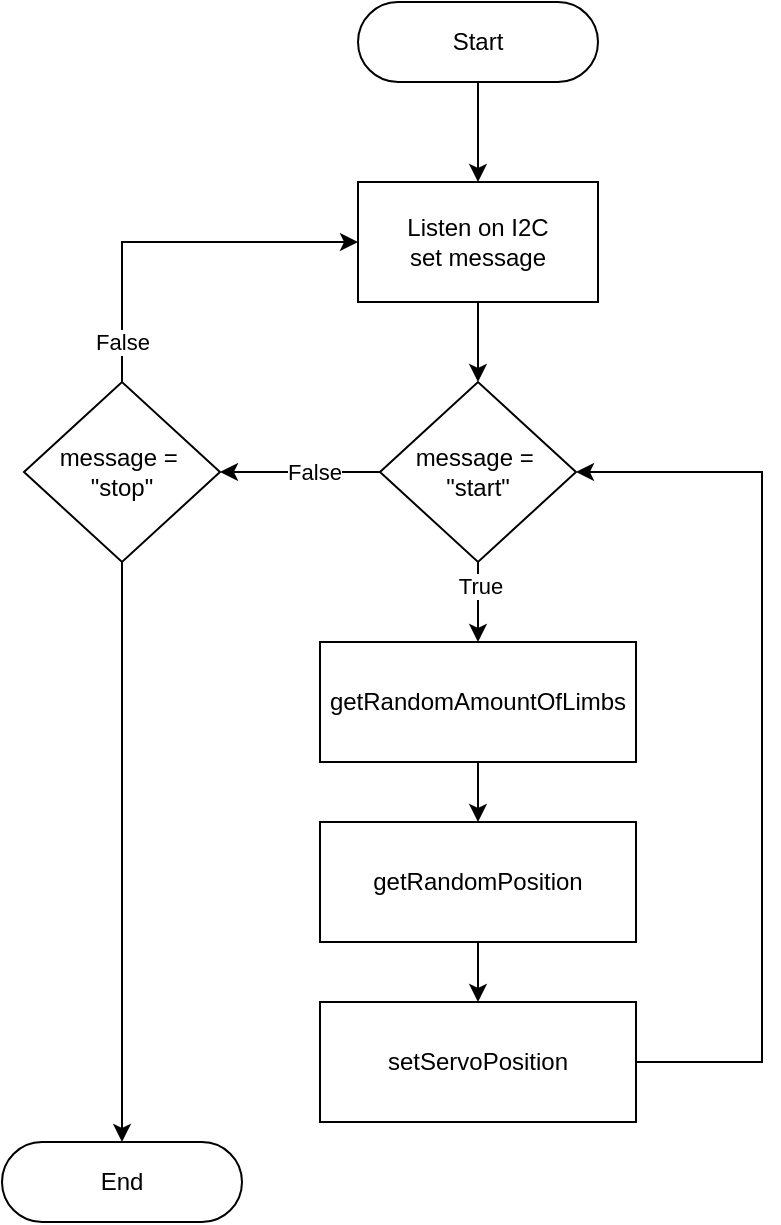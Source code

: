 <mxfile version="22.0.3" type="device">
  <diagram id="C5RBs43oDa-KdzZeNtuy" name="Page-1">
    <mxGraphModel dx="1418" dy="820" grid="1" gridSize="10" guides="1" tooltips="1" connect="1" arrows="1" fold="1" page="1" pageScale="1" pageWidth="827" pageHeight="1169" math="0" shadow="0">
      <root>
        <mxCell id="WIyWlLk6GJQsqaUBKTNV-0" />
        <mxCell id="WIyWlLk6GJQsqaUBKTNV-1" parent="WIyWlLk6GJQsqaUBKTNV-0" />
        <mxCell id="1vov9HSKPHIDoIfYnCH8-0" value="" style="edgeStyle=orthogonalEdgeStyle;rounded=0;orthogonalLoop=1;jettySize=auto;html=1;" parent="WIyWlLk6GJQsqaUBKTNV-1" source="1vov9HSKPHIDoIfYnCH8-1" target="1vov9HSKPHIDoIfYnCH8-3" edge="1">
          <mxGeometry relative="1" as="geometry" />
        </mxCell>
        <mxCell id="1vov9HSKPHIDoIfYnCH8-1" value="Start" style="rounded=1;whiteSpace=wrap;html=1;fontSize=12;glass=0;strokeWidth=1;shadow=0;arcSize=50;" parent="WIyWlLk6GJQsqaUBKTNV-1" vertex="1">
          <mxGeometry x="398" y="110" width="120" height="40" as="geometry" />
        </mxCell>
        <mxCell id="1vov9HSKPHIDoIfYnCH8-2" value="" style="edgeStyle=orthogonalEdgeStyle;rounded=0;orthogonalLoop=1;jettySize=auto;html=1;entryX=0.5;entryY=0;entryDx=0;entryDy=0;" parent="WIyWlLk6GJQsqaUBKTNV-1" source="1vov9HSKPHIDoIfYnCH8-3" target="1vov9HSKPHIDoIfYnCH8-13" edge="1">
          <mxGeometry relative="1" as="geometry">
            <mxPoint x="458" y="285" as="targetPoint" />
          </mxGeometry>
        </mxCell>
        <mxCell id="1vov9HSKPHIDoIfYnCH8-3" value="Listen on I2C&lt;br&gt;set message" style="whiteSpace=wrap;html=1;rounded=1;glass=0;strokeWidth=1;shadow=0;arcSize=0;" parent="WIyWlLk6GJQsqaUBKTNV-1" vertex="1">
          <mxGeometry x="398" y="200" width="120" height="60" as="geometry" />
        </mxCell>
        <mxCell id="1vov9HSKPHIDoIfYnCH8-23" value="" style="edgeStyle=orthogonalEdgeStyle;rounded=0;orthogonalLoop=1;jettySize=auto;html=1;" parent="WIyWlLk6GJQsqaUBKTNV-1" source="1vov9HSKPHIDoIfYnCH8-13" target="1vov9HSKPHIDoIfYnCH8-22" edge="1">
          <mxGeometry relative="1" as="geometry" />
        </mxCell>
        <mxCell id="1vov9HSKPHIDoIfYnCH8-24" value="False" style="edgeLabel;html=1;align=center;verticalAlign=middle;resizable=0;points=[];" parent="1vov9HSKPHIDoIfYnCH8-23" vertex="1" connectable="0">
          <mxGeometry x="-0.175" y="3" relative="1" as="geometry">
            <mxPoint y="-3" as="offset" />
          </mxGeometry>
        </mxCell>
        <mxCell id="1vov9HSKPHIDoIfYnCH8-35" value="" style="edgeStyle=orthogonalEdgeStyle;rounded=0;orthogonalLoop=1;jettySize=auto;html=1;" parent="WIyWlLk6GJQsqaUBKTNV-1" source="1vov9HSKPHIDoIfYnCH8-13" target="1vov9HSKPHIDoIfYnCH8-34" edge="1">
          <mxGeometry relative="1" as="geometry" />
        </mxCell>
        <mxCell id="1vov9HSKPHIDoIfYnCH8-36" value="True" style="edgeLabel;html=1;align=center;verticalAlign=middle;resizable=0;points=[];" parent="1vov9HSKPHIDoIfYnCH8-35" vertex="1" connectable="0">
          <mxGeometry x="-0.42" y="1" relative="1" as="geometry">
            <mxPoint as="offset" />
          </mxGeometry>
        </mxCell>
        <mxCell id="1vov9HSKPHIDoIfYnCH8-13" value="message =&amp;nbsp;&lt;br style=&quot;border-color: var(--border-color);&quot;&gt;&quot;start&quot;" style="rhombus;whiteSpace=wrap;html=1;rounded=1;glass=0;strokeWidth=1;shadow=0;arcSize=0;" parent="WIyWlLk6GJQsqaUBKTNV-1" vertex="1">
          <mxGeometry x="409" y="300" width="98" height="90" as="geometry" />
        </mxCell>
        <mxCell id="1vov9HSKPHIDoIfYnCH8-16" value="End" style="rounded=1;whiteSpace=wrap;html=1;fontSize=12;glass=0;strokeWidth=1;shadow=0;arcSize=50;" parent="WIyWlLk6GJQsqaUBKTNV-1" vertex="1">
          <mxGeometry x="220" y="680" width="120" height="40" as="geometry" />
        </mxCell>
        <mxCell id="1vov9HSKPHIDoIfYnCH8-27" style="edgeStyle=orthogonalEdgeStyle;rounded=0;orthogonalLoop=1;jettySize=auto;html=1;entryX=0;entryY=0.5;entryDx=0;entryDy=0;exitX=0.5;exitY=0;exitDx=0;exitDy=0;" parent="WIyWlLk6GJQsqaUBKTNV-1" source="1vov9HSKPHIDoIfYnCH8-22" target="1vov9HSKPHIDoIfYnCH8-3" edge="1">
          <mxGeometry relative="1" as="geometry">
            <Array as="points">
              <mxPoint x="280" y="230" />
            </Array>
          </mxGeometry>
        </mxCell>
        <mxCell id="1vov9HSKPHIDoIfYnCH8-28" value="False" style="edgeLabel;html=1;align=center;verticalAlign=middle;resizable=0;points=[];" parent="1vov9HSKPHIDoIfYnCH8-27" vertex="1" connectable="0">
          <mxGeometry x="-0.743" y="1" relative="1" as="geometry">
            <mxPoint x="1" y="4" as="offset" />
          </mxGeometry>
        </mxCell>
        <mxCell id="1vov9HSKPHIDoIfYnCH8-32" value="" style="edgeStyle=orthogonalEdgeStyle;rounded=0;orthogonalLoop=1;jettySize=auto;html=1;entryX=0.5;entryY=0;entryDx=0;entryDy=0;" parent="WIyWlLk6GJQsqaUBKTNV-1" source="1vov9HSKPHIDoIfYnCH8-22" target="1vov9HSKPHIDoIfYnCH8-16" edge="1">
          <mxGeometry relative="1" as="geometry">
            <mxPoint x="280" y="430" as="targetPoint" />
            <Array as="points" />
          </mxGeometry>
        </mxCell>
        <mxCell id="1vov9HSKPHIDoIfYnCH8-33" value="True" style="edgeLabel;html=1;align=center;verticalAlign=middle;resizable=0;points=[];" parent="1vov9HSKPHIDoIfYnCH8-32" vertex="1" connectable="0">
          <mxGeometry x="-0.305" y="-1" relative="1" as="geometry">
            <mxPoint x="1" y="-132" as="offset" />
          </mxGeometry>
        </mxCell>
        <mxCell id="1vov9HSKPHIDoIfYnCH8-22" value="message =&amp;nbsp;&lt;br style=&quot;border-color: var(--border-color);&quot;&gt;&quot;stop&quot;" style="rhombus;whiteSpace=wrap;html=1;rounded=1;glass=0;strokeWidth=1;shadow=0;arcSize=0;" parent="WIyWlLk6GJQsqaUBKTNV-1" vertex="1">
          <mxGeometry x="231" y="300" width="98" height="90" as="geometry" />
        </mxCell>
        <mxCell id="1vov9HSKPHIDoIfYnCH8-41" value="" style="edgeStyle=orthogonalEdgeStyle;rounded=0;orthogonalLoop=1;jettySize=auto;html=1;entryX=0.5;entryY=0;entryDx=0;entryDy=0;" parent="WIyWlLk6GJQsqaUBKTNV-1" source="1vov9HSKPHIDoIfYnCH8-34" target="N6Wl5wSlS9T7lKLeDWaf-0" edge="1">
          <mxGeometry relative="1" as="geometry">
            <mxPoint x="458" y="525" as="targetPoint" />
          </mxGeometry>
        </mxCell>
        <mxCell id="1vov9HSKPHIDoIfYnCH8-34" value="getRandomAmountOfLimbs" style="whiteSpace=wrap;html=1;rounded=1;glass=0;strokeWidth=1;shadow=0;arcSize=0;" parent="WIyWlLk6GJQsqaUBKTNV-1" vertex="1">
          <mxGeometry x="379" y="430" width="158" height="60" as="geometry" />
        </mxCell>
        <mxCell id="N6Wl5wSlS9T7lKLeDWaf-4" value="" style="edgeStyle=orthogonalEdgeStyle;rounded=0;orthogonalLoop=1;jettySize=auto;html=1;" edge="1" parent="WIyWlLk6GJQsqaUBKTNV-1" source="N6Wl5wSlS9T7lKLeDWaf-0" target="N6Wl5wSlS9T7lKLeDWaf-3">
          <mxGeometry relative="1" as="geometry" />
        </mxCell>
        <mxCell id="N6Wl5wSlS9T7lKLeDWaf-0" value="getRandomPosition" style="whiteSpace=wrap;html=1;rounded=1;glass=0;strokeWidth=1;shadow=0;arcSize=0;" vertex="1" parent="WIyWlLk6GJQsqaUBKTNV-1">
          <mxGeometry x="379" y="520" width="158" height="60" as="geometry" />
        </mxCell>
        <mxCell id="N6Wl5wSlS9T7lKLeDWaf-5" style="edgeStyle=orthogonalEdgeStyle;rounded=0;orthogonalLoop=1;jettySize=auto;html=1;entryX=1;entryY=0.5;entryDx=0;entryDy=0;" edge="1" parent="WIyWlLk6GJQsqaUBKTNV-1" source="N6Wl5wSlS9T7lKLeDWaf-3" target="1vov9HSKPHIDoIfYnCH8-13">
          <mxGeometry relative="1" as="geometry">
            <Array as="points">
              <mxPoint x="600" y="640" />
              <mxPoint x="600" y="345" />
            </Array>
          </mxGeometry>
        </mxCell>
        <mxCell id="N6Wl5wSlS9T7lKLeDWaf-3" value="setServoPosition" style="whiteSpace=wrap;html=1;rounded=1;glass=0;strokeWidth=1;shadow=0;arcSize=0;" vertex="1" parent="WIyWlLk6GJQsqaUBKTNV-1">
          <mxGeometry x="379" y="610" width="158" height="60" as="geometry" />
        </mxCell>
      </root>
    </mxGraphModel>
  </diagram>
</mxfile>
